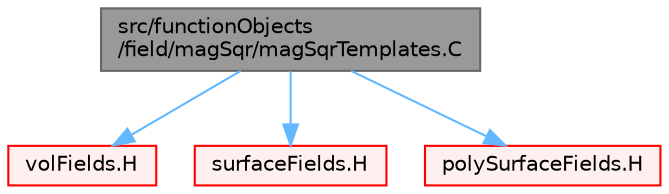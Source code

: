 digraph "src/functionObjects/field/magSqr/magSqrTemplates.C"
{
 // LATEX_PDF_SIZE
  bgcolor="transparent";
  edge [fontname=Helvetica,fontsize=10,labelfontname=Helvetica,labelfontsize=10];
  node [fontname=Helvetica,fontsize=10,shape=box,height=0.2,width=0.4];
  Node1 [id="Node000001",label="src/functionObjects\l/field/magSqr/magSqrTemplates.C",height=0.2,width=0.4,color="gray40", fillcolor="grey60", style="filled", fontcolor="black",tooltip=" "];
  Node1 -> Node2 [id="edge1_Node000001_Node000002",color="steelblue1",style="solid",tooltip=" "];
  Node2 [id="Node000002",label="volFields.H",height=0.2,width=0.4,color="red", fillcolor="#FFF0F0", style="filled",URL="$volFields_8H.html",tooltip=" "];
  Node1 -> Node379 [id="edge2_Node000001_Node000379",color="steelblue1",style="solid",tooltip=" "];
  Node379 [id="Node000379",label="surfaceFields.H",height=0.2,width=0.4,color="red", fillcolor="#FFF0F0", style="filled",URL="$surfaceFields_8H.html",tooltip="Foam::surfaceFields."];
  Node1 -> Node387 [id="edge3_Node000001_Node000387",color="steelblue1",style="solid",tooltip=" "];
  Node387 [id="Node000387",label="polySurfaceFields.H",height=0.2,width=0.4,color="red", fillcolor="#FFF0F0", style="filled",URL="$polySurfaceFields_8H.html",tooltip="Fields (face and point) for polySurface."];
}
